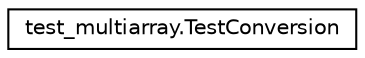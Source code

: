 digraph "Graphical Class Hierarchy"
{
 // LATEX_PDF_SIZE
  edge [fontname="Helvetica",fontsize="10",labelfontname="Helvetica",labelfontsize="10"];
  node [fontname="Helvetica",fontsize="10",shape=record];
  rankdir="LR";
  Node0 [label="test_multiarray.TestConversion",height=0.2,width=0.4,color="black", fillcolor="white", style="filled",URL="$classtest__multiarray_1_1TestConversion.html",tooltip=" "];
}
